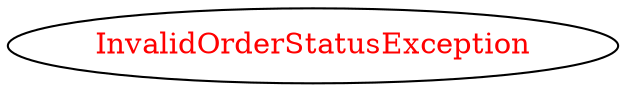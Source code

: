 digraph dependencyGraph {
 concentrate=true;
 ranksep="2.0";
 rankdir="LR"; 
 splines="ortho";
"InvalidOrderStatusException" [fontcolor="red"];
}